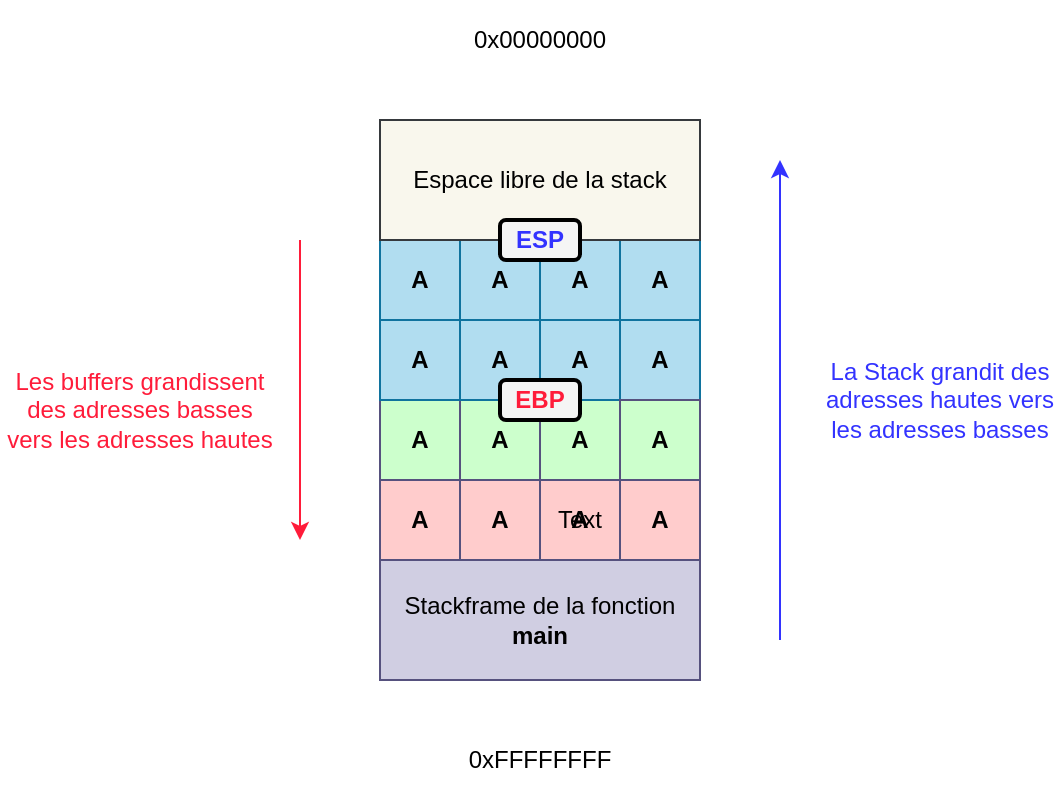 <mxfile version="13.1.3">
    <diagram id="6hGFLwfOUW9BJ-s0fimq" name="Page-1">
        <mxGraphModel dx="1502" dy="819" grid="1" gridSize="10" guides="1" tooltips="1" connect="1" arrows="1" fold="1" page="1" pageScale="1" pageWidth="827" pageHeight="1169" math="0" shadow="0">
            <root>
                <mxCell id="0"/>
                <mxCell id="1" parent="0"/>
                <mxCell id="41" value="&lt;font color=&quot;#000000&quot;&gt;&lt;b&gt;A&lt;/b&gt;&lt;/font&gt;" style="rounded=0;whiteSpace=wrap;html=1;fillColor=#CCFFCC;strokeColor=#56517e;" parent="1" vertex="1">
                    <mxGeometry x="400" y="360" width="40" height="40" as="geometry"/>
                </mxCell>
                <mxCell id="43" value="&lt;font color=&quot;#000000&quot;&gt;&lt;b&gt;A&lt;/b&gt;&lt;/font&gt;" style="rounded=0;whiteSpace=wrap;html=1;fillColor=#CCFFCC;strokeColor=#56517e;" parent="1" vertex="1">
                    <mxGeometry x="360" y="360" width="40" height="40" as="geometry"/>
                </mxCell>
                <mxCell id="2" value="&lt;font color=&quot;#000000&quot;&gt;&lt;b&gt;A&lt;/b&gt;&lt;/font&gt;" style="rounded=0;whiteSpace=wrap;html=1;fillColor=#CCFFCC;strokeColor=#56517e;" parent="1" vertex="1">
                    <mxGeometry x="320" y="360" width="40" height="40" as="geometry"/>
                </mxCell>
                <mxCell id="20" value="&lt;b style=&quot;font-size: 12px ; font-style: normal ; letter-spacing: normal ; text-align: center ; text-indent: 0px ; text-transform: none ; word-spacing: 0px ; color: rgb(0 , 0 , 0) ; font-family: &amp;#34;helvetica&amp;#34;&quot;&gt;A&lt;/b&gt;" style="whiteSpace=wrap;html=1;aspect=fixed;fillColor=#b1ddf0;strokeColor=#10739e;" parent="1" vertex="1">
                    <mxGeometry x="440" y="280" width="40" height="40" as="geometry"/>
                </mxCell>
                <mxCell id="16" value="&lt;b&gt;&lt;font color=&quot;#000000&quot;&gt;A&lt;/font&gt;&lt;/b&gt;" style="whiteSpace=wrap;html=1;aspect=fixed;fillColor=#b1ddf0;strokeColor=#10739e;" parent="1" vertex="1">
                    <mxGeometry x="320" y="280" width="40" height="40" as="geometry"/>
                </mxCell>
                <mxCell id="19" value="&lt;b style=&quot;color: rgb(0 , 0 , 0) ; font-family: &amp;#34;helvetica&amp;#34; ; font-size: 12px ; font-style: normal ; letter-spacing: normal ; text-align: center ; text-indent: 0px ; text-transform: none ; word-spacing: 0px&quot;&gt;A&lt;/b&gt;" style="whiteSpace=wrap;html=1;aspect=fixed;fillColor=#b1ddf0;strokeColor=#10739e;" parent="1" vertex="1">
                    <mxGeometry x="400" y="280" width="40" height="40" as="geometry"/>
                </mxCell>
                <mxCell id="18" value="&lt;font color=&quot;#000000&quot;&gt;&lt;b&gt;A&lt;/b&gt;&lt;/font&gt;" style="whiteSpace=wrap;html=1;aspect=fixed;fillColor=#b1ddf0;strokeColor=#10739e;" parent="1" vertex="1">
                    <mxGeometry x="360" y="280" width="40" height="40" as="geometry"/>
                </mxCell>
                <mxCell id="3" value="&lt;font color=&quot;#000000&quot;&gt;Stackframe de la fonction &lt;b&gt;main&lt;/b&gt;&lt;/font&gt;" style="rounded=0;whiteSpace=wrap;html=1;fillColor=#d0cee2;strokeColor=#56517e;" parent="1" vertex="1">
                    <mxGeometry x="320" y="440" width="160" height="60" as="geometry"/>
                </mxCell>
                <mxCell id="4" value="&lt;font color=&quot;#000000&quot;&gt;Espace libre de la stack&lt;/font&gt;" style="rounded=0;whiteSpace=wrap;html=1;fillColor=#f9f7ed;strokeColor=#36393d;" parent="1" vertex="1">
                    <mxGeometry x="320" y="220" width="160" height="60" as="geometry"/>
                </mxCell>
                <mxCell id="6" value="&lt;b&gt;&lt;font color=&quot;#3333ff&quot;&gt;ESP&lt;/font&gt;&lt;/b&gt;" style="rounded=1;whiteSpace=wrap;html=1;strokeColor=#000000;strokeWidth=2;fillColor=#f5f5f5;fontColor=#333333;" parent="1" vertex="1">
                    <mxGeometry x="380" y="270" width="40" height="20" as="geometry"/>
                </mxCell>
                <mxCell id="8" value="&lt;b&gt;&lt;font color=&quot;#000000&quot;&gt;A&lt;/font&gt;&lt;/b&gt;" style="rounded=0;whiteSpace=wrap;html=1;fillColor=#FFCCCC;strokeColor=#56517e;" parent="1" vertex="1">
                    <mxGeometry x="320" y="400" width="40" height="40" as="geometry"/>
                </mxCell>
                <mxCell id="32" value="&lt;b style=&quot;font-size: 12px ; font-style: normal ; letter-spacing: normal ; text-align: center ; text-indent: 0px ; text-transform: none ; word-spacing: 0px ; color: rgb(0 , 0 , 0) ; font-family: &amp;#34;helvetica&amp;#34;&quot;&gt;A&lt;/b&gt;" style="whiteSpace=wrap;html=1;aspect=fixed;fillColor=#b1ddf0;strokeColor=#10739e;" parent="1" vertex="1">
                    <mxGeometry x="440" y="320" width="40" height="40" as="geometry"/>
                </mxCell>
                <mxCell id="33" value="&lt;b&gt;&lt;font color=&quot;#000000&quot;&gt;A&lt;/font&gt;&lt;/b&gt;" style="whiteSpace=wrap;html=1;aspect=fixed;fillColor=#b1ddf0;strokeColor=#10739e;" parent="1" vertex="1">
                    <mxGeometry x="320" y="320" width="40" height="40" as="geometry"/>
                </mxCell>
                <mxCell id="35" value="&lt;font color=&quot;#000000&quot;&gt;&lt;b&gt;A&lt;/b&gt;&lt;/font&gt;" style="whiteSpace=wrap;html=1;aspect=fixed;fillColor=#b1ddf0;strokeColor=#10739e;" parent="1" vertex="1">
                    <mxGeometry x="360" y="320" width="40" height="40" as="geometry"/>
                </mxCell>
                <mxCell id="34" value="&lt;b style=&quot;color: rgb(0 , 0 , 0) ; font-family: &amp;#34;helvetica&amp;#34; ; font-size: 12px ; font-style: normal ; letter-spacing: normal ; text-align: center ; text-indent: 0px ; text-transform: none ; word-spacing: 0px&quot;&gt;A&lt;/b&gt;" style="whiteSpace=wrap;html=1;aspect=fixed;fillColor=#b1ddf0;strokeColor=#10739e;" parent="1" vertex="1">
                    <mxGeometry x="400" y="320" width="40" height="40" as="geometry"/>
                </mxCell>
                <mxCell id="7" value="&lt;b&gt;&lt;font color=&quot;#ff1c3a&quot;&gt;EBP&lt;/font&gt;&lt;/b&gt;" style="rounded=1;whiteSpace=wrap;html=1;strokeColor=#000000;strokeWidth=2;fillColor=#f5f5f5;fontColor=#333333;" parent="1" vertex="1">
                    <mxGeometry x="380" y="350" width="40" height="20" as="geometry"/>
                </mxCell>
                <mxCell id="42" value="&lt;font color=&quot;#000000&quot;&gt;&lt;b&gt;A&lt;/b&gt;&lt;/font&gt;" style="rounded=0;whiteSpace=wrap;html=1;fillColor=#CCFFCC;strokeColor=#56517e;" parent="1" vertex="1">
                    <mxGeometry x="440" y="360" width="40" height="40" as="geometry"/>
                </mxCell>
                <mxCell id="45" value="&lt;b&gt;&lt;font color=&quot;#000000&quot;&gt;A&lt;/font&gt;&lt;/b&gt;" style="rounded=0;whiteSpace=wrap;html=1;fillColor=#FFCCCC;strokeColor=#56517e;" parent="1" vertex="1">
                    <mxGeometry x="360" y="400" width="40" height="40" as="geometry"/>
                </mxCell>
                <mxCell id="46" value="&lt;b&gt;&lt;font color=&quot;#000000&quot;&gt;A&lt;/font&gt;&lt;/b&gt;" style="rounded=0;whiteSpace=wrap;html=1;fillColor=#FFCCCC;strokeColor=#56517e;" parent="1" vertex="1">
                    <mxGeometry x="400" y="400" width="40" height="40" as="geometry"/>
                </mxCell>
                <mxCell id="47" value="&lt;b&gt;&lt;font color=&quot;#000000&quot;&gt;A&lt;/font&gt;&lt;/b&gt;" style="rounded=0;whiteSpace=wrap;html=1;fillColor=#FFCCCC;strokeColor=#56517e;" parent="1" vertex="1">
                    <mxGeometry x="440" y="400" width="40" height="40" as="geometry"/>
                </mxCell>
                <mxCell id="48" value="" style="endArrow=classic;html=1;strokeColor=#3333FF;" edge="1" parent="1">
                    <mxGeometry width="50" height="50" relative="1" as="geometry">
                        <mxPoint x="520" y="480" as="sourcePoint"/>
                        <mxPoint x="520" y="240" as="targetPoint"/>
                    </mxGeometry>
                </mxCell>
                <mxCell id="49" value="" style="endArrow=classic;html=1;strokeColor=#FF1C3A;" edge="1" parent="1">
                    <mxGeometry width="50" height="50" relative="1" as="geometry">
                        <mxPoint x="280" y="280" as="sourcePoint"/>
                        <mxPoint x="280" y="430" as="targetPoint"/>
                    </mxGeometry>
                </mxCell>
                <mxCell id="51" value="&lt;font color=&quot;#000000&quot;&gt;0xFFFFFFFF&lt;/font&gt;" style="rounded=0;whiteSpace=wrap;html=1;fillColor=none;strokeColor=none;" vertex="1" parent="1">
                    <mxGeometry x="320" y="520" width="160" height="40" as="geometry"/>
                </mxCell>
                <mxCell id="52" value="&lt;font color=&quot;#000000&quot;&gt;0x00000000&lt;/font&gt;" style="rounded=0;whiteSpace=wrap;html=1;fillColor=none;strokeColor=none;" vertex="1" parent="1">
                    <mxGeometry x="320" y="160" width="160" height="40" as="geometry"/>
                </mxCell>
                <mxCell id="54" value="Text" style="text;html=1;strokeColor=none;fillColor=none;align=center;verticalAlign=middle;whiteSpace=wrap;rounded=0;" vertex="1" parent="1">
                    <mxGeometry x="400" y="410" width="40" height="20" as="geometry"/>
                </mxCell>
                <mxCell id="55" value="&lt;font color=&quot;#ff1c3a&quot;&gt;Les buffers grandissent des adresses basses vers les adresses hautes&lt;/font&gt;" style="text;html=1;strokeColor=none;fillColor=none;align=center;verticalAlign=middle;whiteSpace=wrap;rounded=0;" vertex="1" parent="1">
                    <mxGeometry x="130" y="340" width="140" height="50" as="geometry"/>
                </mxCell>
                <mxCell id="58" value="&lt;font color=&quot;#3333ff&quot;&gt;La Stack grandit des adresses hautes vers les adresses basses&lt;/font&gt;" style="text;html=1;strokeColor=none;fillColor=none;align=center;verticalAlign=middle;whiteSpace=wrap;rounded=0;" vertex="1" parent="1">
                    <mxGeometry x="540" y="335" width="120" height="50" as="geometry"/>
                </mxCell>
            </root>
        </mxGraphModel>
    </diagram>
</mxfile>
